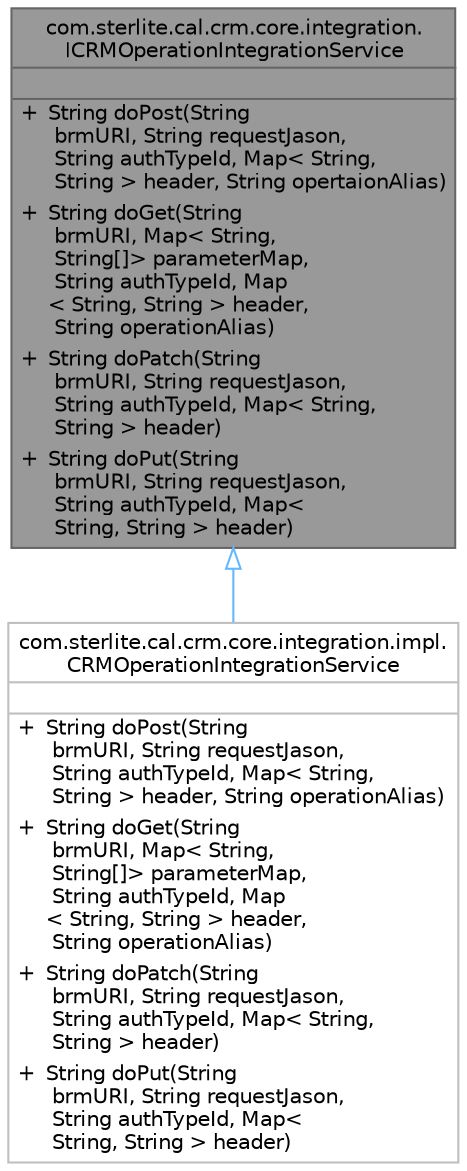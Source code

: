 digraph "com.sterlite.cal.crm.core.integration.ICRMOperationIntegrationService"
{
 // LATEX_PDF_SIZE
  bgcolor="transparent";
  edge [fontname=Helvetica,fontsize=10,labelfontname=Helvetica,labelfontsize=10];
  node [fontname=Helvetica,fontsize=10,shape=box,height=0.2,width=0.4];
  Node1 [id="Node000001",shape=plain,label=<<TABLE CELLBORDER="0" BORDER="1"><TR><TD COLSPAN="2" CELLPADDING="1" CELLSPACING="0">com.sterlite.cal.crm.core.integration.<BR ALIGN="LEFT"/>ICRMOperationIntegrationService</TD></TR>
<HR/>
<TR><TD COLSPAN="2" CELLPADDING="1" CELLSPACING="0">&nbsp;</TD></TR>
<HR/>
<TR><TD VALIGN="top" CELLPADDING="1" CELLSPACING="0">+</TD><TD VALIGN="top" ALIGN="LEFT" CELLPADDING="1" CELLSPACING="0">String doPost(String<BR ALIGN="LEFT"/> brmURI, String requestJason,<BR ALIGN="LEFT"/> String authTypeId, Map&lt; String,<BR ALIGN="LEFT"/> String &gt; header, String opertaionAlias)<BR ALIGN="LEFT"/></TD></TR>
<TR><TD VALIGN="top" CELLPADDING="1" CELLSPACING="0">+</TD><TD VALIGN="top" ALIGN="LEFT" CELLPADDING="1" CELLSPACING="0">String doGet(String<BR ALIGN="LEFT"/> brmURI, Map&lt; String,<BR ALIGN="LEFT"/> String[]&gt; parameterMap,<BR ALIGN="LEFT"/> String authTypeId, Map<BR ALIGN="LEFT"/>&lt; String, String &gt; header,<BR ALIGN="LEFT"/> String operationAlias)<BR ALIGN="LEFT"/></TD></TR>
<TR><TD VALIGN="top" CELLPADDING="1" CELLSPACING="0">+</TD><TD VALIGN="top" ALIGN="LEFT" CELLPADDING="1" CELLSPACING="0">String doPatch(String<BR ALIGN="LEFT"/> brmURI, String requestJason,<BR ALIGN="LEFT"/> String authTypeId, Map&lt; String,<BR ALIGN="LEFT"/> String &gt; header)<BR ALIGN="LEFT"/></TD></TR>
<TR><TD VALIGN="top" CELLPADDING="1" CELLSPACING="0">+</TD><TD VALIGN="top" ALIGN="LEFT" CELLPADDING="1" CELLSPACING="0">String doPut(String<BR ALIGN="LEFT"/> brmURI, String requestJason,<BR ALIGN="LEFT"/> String authTypeId, Map&lt;<BR ALIGN="LEFT"/> String, String &gt; header)<BR ALIGN="LEFT"/></TD></TR>
</TABLE>>
,height=0.2,width=0.4,color="gray40", fillcolor="grey60", style="filled", fontcolor="black",tooltip=" "];
  Node1 -> Node2 [id="edge1_Node000001_Node000002",dir="back",color="steelblue1",style="solid",tooltip=" ",arrowtail="onormal"];
  Node2 [id="Node000002",shape=plain,label=<<TABLE CELLBORDER="0" BORDER="1"><TR><TD COLSPAN="2" CELLPADDING="1" CELLSPACING="0">com.sterlite.cal.crm.core.integration.impl.<BR ALIGN="LEFT"/>CRMOperationIntegrationService</TD></TR>
<HR/>
<TR><TD COLSPAN="2" CELLPADDING="1" CELLSPACING="0">&nbsp;</TD></TR>
<HR/>
<TR><TD VALIGN="top" CELLPADDING="1" CELLSPACING="0">+</TD><TD VALIGN="top" ALIGN="LEFT" CELLPADDING="1" CELLSPACING="0">String doPost(String<BR ALIGN="LEFT"/> brmURI, String requestJason,<BR ALIGN="LEFT"/> String authTypeId, Map&lt; String,<BR ALIGN="LEFT"/> String &gt; header, String operationAlias)<BR ALIGN="LEFT"/></TD></TR>
<TR><TD VALIGN="top" CELLPADDING="1" CELLSPACING="0">+</TD><TD VALIGN="top" ALIGN="LEFT" CELLPADDING="1" CELLSPACING="0">String doGet(String<BR ALIGN="LEFT"/> brmURI, Map&lt; String,<BR ALIGN="LEFT"/> String[]&gt; parameterMap,<BR ALIGN="LEFT"/> String authTypeId, Map<BR ALIGN="LEFT"/>&lt; String, String &gt; header,<BR ALIGN="LEFT"/> String operationAlias)<BR ALIGN="LEFT"/></TD></TR>
<TR><TD VALIGN="top" CELLPADDING="1" CELLSPACING="0">+</TD><TD VALIGN="top" ALIGN="LEFT" CELLPADDING="1" CELLSPACING="0">String doPatch(String<BR ALIGN="LEFT"/> brmURI, String requestJason,<BR ALIGN="LEFT"/> String authTypeId, Map&lt; String,<BR ALIGN="LEFT"/> String &gt; header)<BR ALIGN="LEFT"/></TD></TR>
<TR><TD VALIGN="top" CELLPADDING="1" CELLSPACING="0">+</TD><TD VALIGN="top" ALIGN="LEFT" CELLPADDING="1" CELLSPACING="0">String doPut(String<BR ALIGN="LEFT"/> brmURI, String requestJason,<BR ALIGN="LEFT"/> String authTypeId, Map&lt;<BR ALIGN="LEFT"/> String, String &gt; header)<BR ALIGN="LEFT"/></TD></TR>
</TABLE>>
,height=0.2,width=0.4,color="grey75", fillcolor="white", style="filled",URL="$classcom_1_1sterlite_1_1cal_1_1crm_1_1core_1_1integration_1_1impl_1_1_c_r_m_operation_integration_service.html",tooltip=" "];
}
